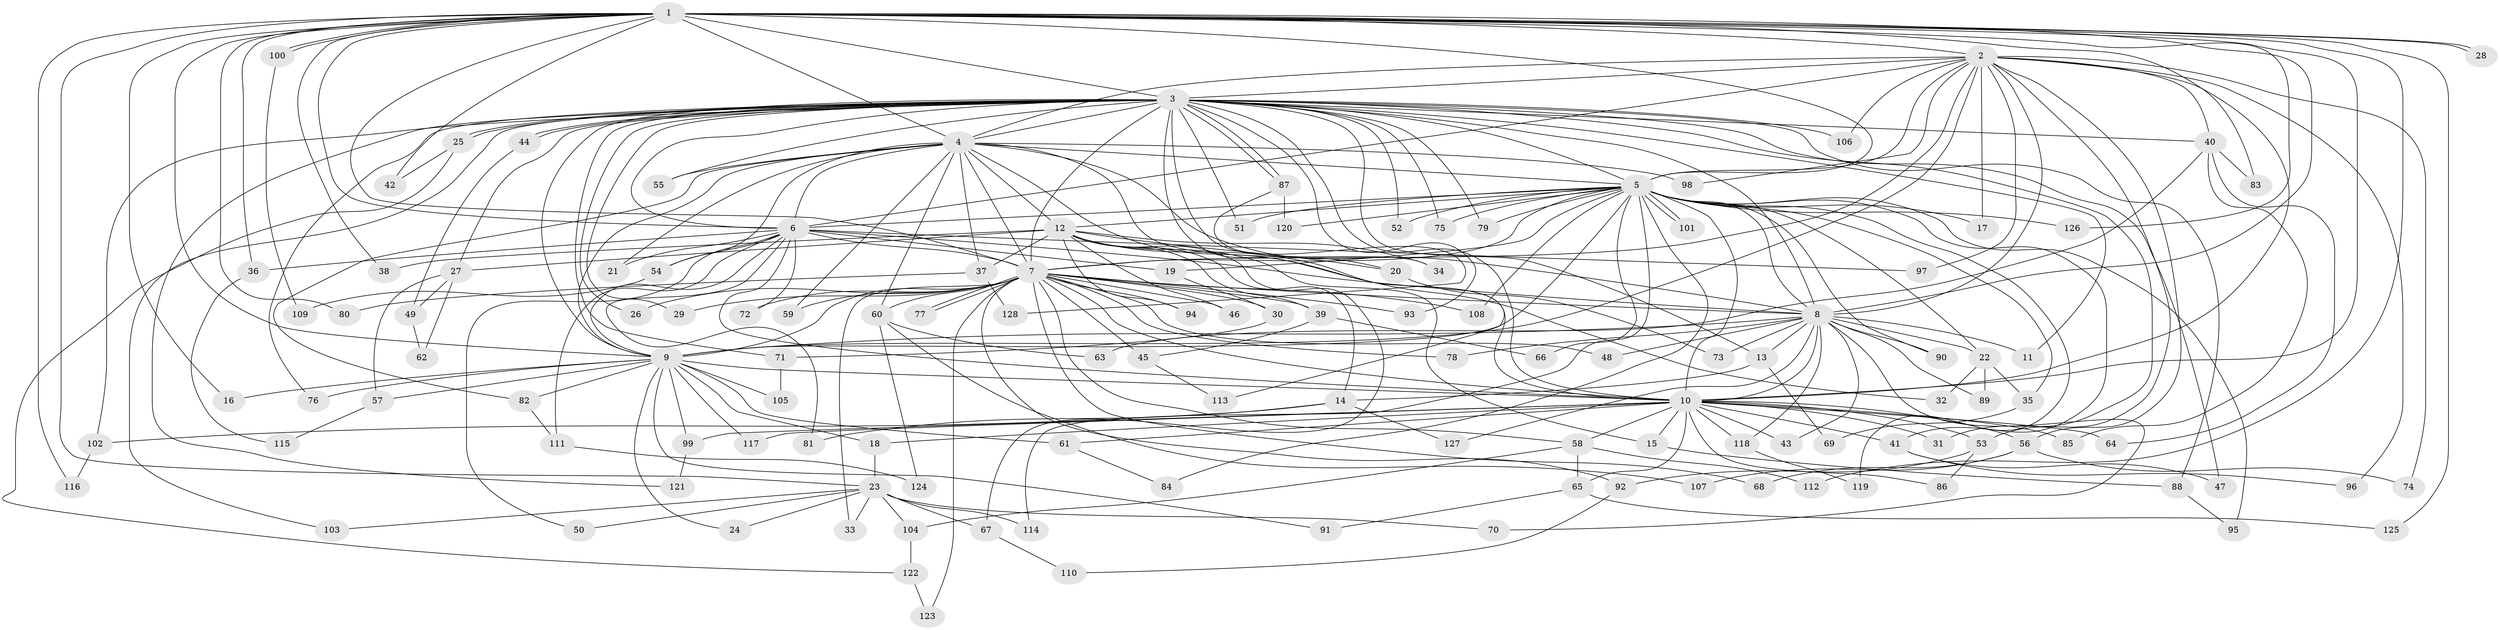 // coarse degree distribution, {36: 0.013157894736842105, 15: 0.013157894736842105, 19: 0.013157894736842105, 2: 0.618421052631579, 3: 0.09210526315789473, 1: 0.15789473684210525, 4: 0.02631578947368421, 9: 0.013157894736842105, 35: 0.013157894736842105, 21: 0.013157894736842105, 5: 0.02631578947368421}
// Generated by graph-tools (version 1.1) at 2025/49/03/04/25 21:49:41]
// undirected, 128 vertices, 281 edges
graph export_dot {
graph [start="1"]
  node [color=gray90,style=filled];
  1;
  2;
  3;
  4;
  5;
  6;
  7;
  8;
  9;
  10;
  11;
  12;
  13;
  14;
  15;
  16;
  17;
  18;
  19;
  20;
  21;
  22;
  23;
  24;
  25;
  26;
  27;
  28;
  29;
  30;
  31;
  32;
  33;
  34;
  35;
  36;
  37;
  38;
  39;
  40;
  41;
  42;
  43;
  44;
  45;
  46;
  47;
  48;
  49;
  50;
  51;
  52;
  53;
  54;
  55;
  56;
  57;
  58;
  59;
  60;
  61;
  62;
  63;
  64;
  65;
  66;
  67;
  68;
  69;
  70;
  71;
  72;
  73;
  74;
  75;
  76;
  77;
  78;
  79;
  80;
  81;
  82;
  83;
  84;
  85;
  86;
  87;
  88;
  89;
  90;
  91;
  92;
  93;
  94;
  95;
  96;
  97;
  98;
  99;
  100;
  101;
  102;
  103;
  104;
  105;
  106;
  107;
  108;
  109;
  110;
  111;
  112;
  113;
  114;
  115;
  116;
  117;
  118;
  119;
  120;
  121;
  122;
  123;
  124;
  125;
  126;
  127;
  128;
  1 -- 2;
  1 -- 3;
  1 -- 4;
  1 -- 5;
  1 -- 6;
  1 -- 7;
  1 -- 8;
  1 -- 9;
  1 -- 10;
  1 -- 16;
  1 -- 23;
  1 -- 28;
  1 -- 28;
  1 -- 36;
  1 -- 38;
  1 -- 42;
  1 -- 80;
  1 -- 83;
  1 -- 100;
  1 -- 100;
  1 -- 112;
  1 -- 116;
  1 -- 125;
  1 -- 126;
  2 -- 3;
  2 -- 4;
  2 -- 5;
  2 -- 6;
  2 -- 7;
  2 -- 8;
  2 -- 9;
  2 -- 10;
  2 -- 17;
  2 -- 40;
  2 -- 53;
  2 -- 56;
  2 -- 74;
  2 -- 96;
  2 -- 97;
  2 -- 98;
  2 -- 106;
  3 -- 4;
  3 -- 5;
  3 -- 6;
  3 -- 7;
  3 -- 8;
  3 -- 9;
  3 -- 10;
  3 -- 11;
  3 -- 13;
  3 -- 25;
  3 -- 25;
  3 -- 26;
  3 -- 27;
  3 -- 29;
  3 -- 31;
  3 -- 34;
  3 -- 40;
  3 -- 44;
  3 -- 44;
  3 -- 47;
  3 -- 51;
  3 -- 52;
  3 -- 55;
  3 -- 71;
  3 -- 75;
  3 -- 76;
  3 -- 79;
  3 -- 87;
  3 -- 87;
  3 -- 88;
  3 -- 93;
  3 -- 102;
  3 -- 103;
  3 -- 106;
  3 -- 113;
  3 -- 121;
  4 -- 5;
  4 -- 6;
  4 -- 7;
  4 -- 8;
  4 -- 9;
  4 -- 10;
  4 -- 12;
  4 -- 20;
  4 -- 21;
  4 -- 37;
  4 -- 54;
  4 -- 55;
  4 -- 59;
  4 -- 60;
  4 -- 82;
  4 -- 98;
  5 -- 6;
  5 -- 7;
  5 -- 8;
  5 -- 9;
  5 -- 10;
  5 -- 12;
  5 -- 17;
  5 -- 19;
  5 -- 22;
  5 -- 35;
  5 -- 41;
  5 -- 51;
  5 -- 52;
  5 -- 66;
  5 -- 75;
  5 -- 79;
  5 -- 84;
  5 -- 90;
  5 -- 95;
  5 -- 101;
  5 -- 101;
  5 -- 108;
  5 -- 114;
  5 -- 119;
  5 -- 120;
  5 -- 126;
  6 -- 7;
  6 -- 8;
  6 -- 9;
  6 -- 10;
  6 -- 19;
  6 -- 21;
  6 -- 36;
  6 -- 50;
  6 -- 54;
  6 -- 72;
  6 -- 81;
  6 -- 97;
  6 -- 111;
  7 -- 8;
  7 -- 9;
  7 -- 10;
  7 -- 26;
  7 -- 29;
  7 -- 30;
  7 -- 33;
  7 -- 39;
  7 -- 45;
  7 -- 46;
  7 -- 48;
  7 -- 58;
  7 -- 59;
  7 -- 60;
  7 -- 68;
  7 -- 72;
  7 -- 77;
  7 -- 77;
  7 -- 78;
  7 -- 92;
  7 -- 93;
  7 -- 94;
  7 -- 108;
  7 -- 123;
  8 -- 9;
  8 -- 10;
  8 -- 11;
  8 -- 13;
  8 -- 22;
  8 -- 43;
  8 -- 48;
  8 -- 70;
  8 -- 73;
  8 -- 78;
  8 -- 89;
  8 -- 90;
  8 -- 118;
  8 -- 127;
  9 -- 10;
  9 -- 16;
  9 -- 18;
  9 -- 24;
  9 -- 57;
  9 -- 61;
  9 -- 76;
  9 -- 82;
  9 -- 91;
  9 -- 99;
  9 -- 105;
  9 -- 117;
  10 -- 15;
  10 -- 18;
  10 -- 31;
  10 -- 41;
  10 -- 43;
  10 -- 53;
  10 -- 56;
  10 -- 58;
  10 -- 61;
  10 -- 64;
  10 -- 65;
  10 -- 85;
  10 -- 86;
  10 -- 99;
  10 -- 117;
  10 -- 118;
  12 -- 14;
  12 -- 15;
  12 -- 20;
  12 -- 27;
  12 -- 32;
  12 -- 34;
  12 -- 37;
  12 -- 38;
  12 -- 39;
  12 -- 46;
  12 -- 67;
  12 -- 94;
  13 -- 14;
  13 -- 69;
  14 -- 81;
  14 -- 102;
  14 -- 127;
  15 -- 88;
  18 -- 23;
  19 -- 30;
  20 -- 73;
  22 -- 32;
  22 -- 35;
  22 -- 89;
  23 -- 24;
  23 -- 33;
  23 -- 50;
  23 -- 67;
  23 -- 70;
  23 -- 103;
  23 -- 104;
  23 -- 114;
  25 -- 42;
  25 -- 122;
  27 -- 49;
  27 -- 57;
  27 -- 62;
  30 -- 71;
  35 -- 69;
  36 -- 115;
  37 -- 80;
  37 -- 128;
  39 -- 45;
  39 -- 66;
  40 -- 63;
  40 -- 64;
  40 -- 83;
  40 -- 85;
  41 -- 47;
  41 -- 96;
  44 -- 49;
  45 -- 113;
  49 -- 62;
  53 -- 86;
  53 -- 92;
  54 -- 109;
  56 -- 68;
  56 -- 74;
  56 -- 107;
  57 -- 115;
  58 -- 65;
  58 -- 104;
  58 -- 112;
  60 -- 63;
  60 -- 107;
  60 -- 124;
  61 -- 84;
  65 -- 91;
  65 -- 125;
  67 -- 110;
  71 -- 105;
  82 -- 111;
  87 -- 120;
  87 -- 128;
  88 -- 95;
  92 -- 110;
  99 -- 121;
  100 -- 109;
  102 -- 116;
  104 -- 122;
  111 -- 124;
  118 -- 119;
  122 -- 123;
}
